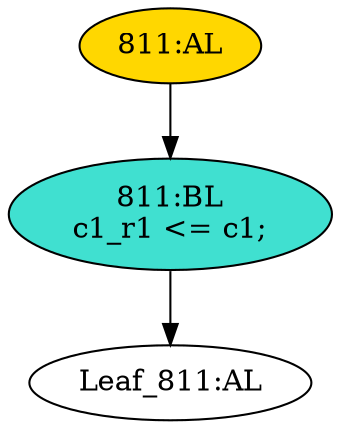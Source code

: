 strict digraph "" {
	node [label="\N"];
	"811:BL"	 [ast="<pyverilog.vparser.ast.Block object at 0x7f4056d888d0>",
		fillcolor=turquoise,
		label="811:BL
c1_r1 <= c1;",
		statements="[<pyverilog.vparser.ast.NonblockingSubstitution object at 0x7f4056d88dd0>]",
		style=filled,
		typ=Block];
	"Leaf_811:AL"	 [def_var="['c1_r1']",
		label="Leaf_811:AL"];
	"811:BL" -> "Leaf_811:AL"	 [cond="[]",
		lineno=None];
	"811:AL"	 [ast="<pyverilog.vparser.ast.Always object at 0x7f4056d88e50>",
		clk_sens=True,
		fillcolor=gold,
		label="811:AL",
		sens="['clk']",
		statements="[]",
		style=filled,
		typ=Always,
		use_var="['c1']"];
	"811:AL" -> "811:BL"	 [cond="[]",
		lineno=None];
}
